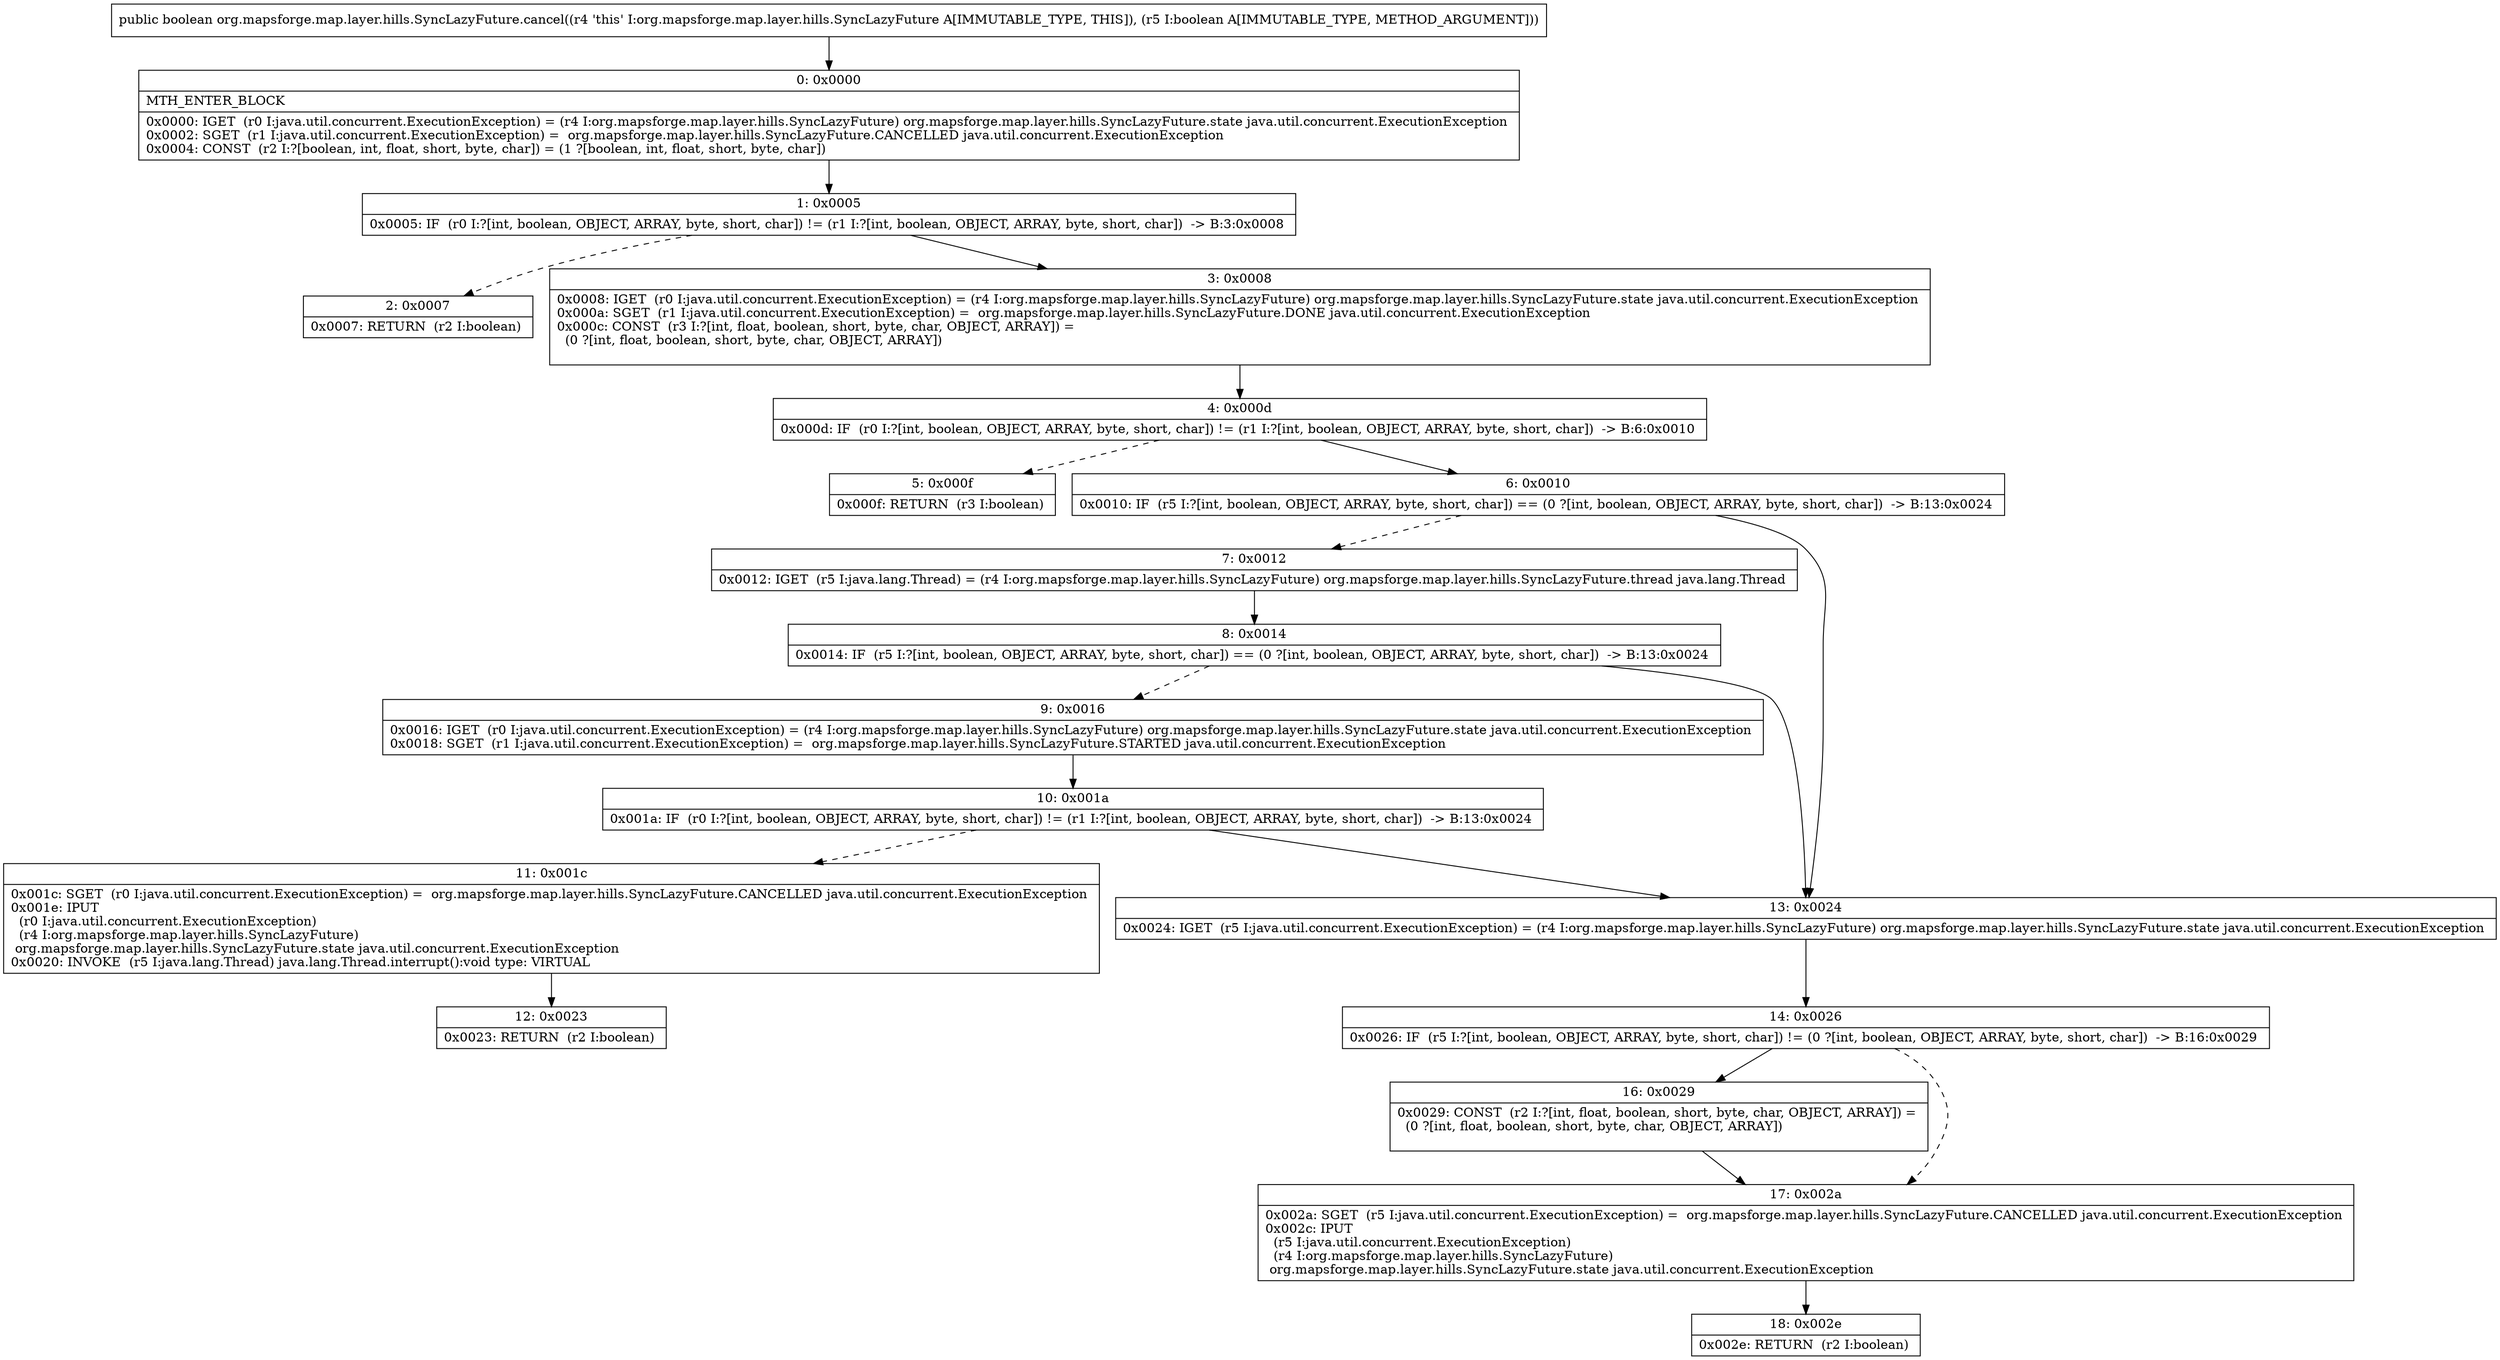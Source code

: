 digraph "CFG fororg.mapsforge.map.layer.hills.SyncLazyFuture.cancel(Z)Z" {
Node_0 [shape=record,label="{0\:\ 0x0000|MTH_ENTER_BLOCK\l|0x0000: IGET  (r0 I:java.util.concurrent.ExecutionException) = (r4 I:org.mapsforge.map.layer.hills.SyncLazyFuture) org.mapsforge.map.layer.hills.SyncLazyFuture.state java.util.concurrent.ExecutionException \l0x0002: SGET  (r1 I:java.util.concurrent.ExecutionException) =  org.mapsforge.map.layer.hills.SyncLazyFuture.CANCELLED java.util.concurrent.ExecutionException \l0x0004: CONST  (r2 I:?[boolean, int, float, short, byte, char]) = (1 ?[boolean, int, float, short, byte, char]) \l}"];
Node_1 [shape=record,label="{1\:\ 0x0005|0x0005: IF  (r0 I:?[int, boolean, OBJECT, ARRAY, byte, short, char]) != (r1 I:?[int, boolean, OBJECT, ARRAY, byte, short, char])  \-\> B:3:0x0008 \l}"];
Node_2 [shape=record,label="{2\:\ 0x0007|0x0007: RETURN  (r2 I:boolean) \l}"];
Node_3 [shape=record,label="{3\:\ 0x0008|0x0008: IGET  (r0 I:java.util.concurrent.ExecutionException) = (r4 I:org.mapsforge.map.layer.hills.SyncLazyFuture) org.mapsforge.map.layer.hills.SyncLazyFuture.state java.util.concurrent.ExecutionException \l0x000a: SGET  (r1 I:java.util.concurrent.ExecutionException) =  org.mapsforge.map.layer.hills.SyncLazyFuture.DONE java.util.concurrent.ExecutionException \l0x000c: CONST  (r3 I:?[int, float, boolean, short, byte, char, OBJECT, ARRAY]) = \l  (0 ?[int, float, boolean, short, byte, char, OBJECT, ARRAY])\l \l}"];
Node_4 [shape=record,label="{4\:\ 0x000d|0x000d: IF  (r0 I:?[int, boolean, OBJECT, ARRAY, byte, short, char]) != (r1 I:?[int, boolean, OBJECT, ARRAY, byte, short, char])  \-\> B:6:0x0010 \l}"];
Node_5 [shape=record,label="{5\:\ 0x000f|0x000f: RETURN  (r3 I:boolean) \l}"];
Node_6 [shape=record,label="{6\:\ 0x0010|0x0010: IF  (r5 I:?[int, boolean, OBJECT, ARRAY, byte, short, char]) == (0 ?[int, boolean, OBJECT, ARRAY, byte, short, char])  \-\> B:13:0x0024 \l}"];
Node_7 [shape=record,label="{7\:\ 0x0012|0x0012: IGET  (r5 I:java.lang.Thread) = (r4 I:org.mapsforge.map.layer.hills.SyncLazyFuture) org.mapsforge.map.layer.hills.SyncLazyFuture.thread java.lang.Thread \l}"];
Node_8 [shape=record,label="{8\:\ 0x0014|0x0014: IF  (r5 I:?[int, boolean, OBJECT, ARRAY, byte, short, char]) == (0 ?[int, boolean, OBJECT, ARRAY, byte, short, char])  \-\> B:13:0x0024 \l}"];
Node_9 [shape=record,label="{9\:\ 0x0016|0x0016: IGET  (r0 I:java.util.concurrent.ExecutionException) = (r4 I:org.mapsforge.map.layer.hills.SyncLazyFuture) org.mapsforge.map.layer.hills.SyncLazyFuture.state java.util.concurrent.ExecutionException \l0x0018: SGET  (r1 I:java.util.concurrent.ExecutionException) =  org.mapsforge.map.layer.hills.SyncLazyFuture.STARTED java.util.concurrent.ExecutionException \l}"];
Node_10 [shape=record,label="{10\:\ 0x001a|0x001a: IF  (r0 I:?[int, boolean, OBJECT, ARRAY, byte, short, char]) != (r1 I:?[int, boolean, OBJECT, ARRAY, byte, short, char])  \-\> B:13:0x0024 \l}"];
Node_11 [shape=record,label="{11\:\ 0x001c|0x001c: SGET  (r0 I:java.util.concurrent.ExecutionException) =  org.mapsforge.map.layer.hills.SyncLazyFuture.CANCELLED java.util.concurrent.ExecutionException \l0x001e: IPUT  \l  (r0 I:java.util.concurrent.ExecutionException)\l  (r4 I:org.mapsforge.map.layer.hills.SyncLazyFuture)\l org.mapsforge.map.layer.hills.SyncLazyFuture.state java.util.concurrent.ExecutionException \l0x0020: INVOKE  (r5 I:java.lang.Thread) java.lang.Thread.interrupt():void type: VIRTUAL \l}"];
Node_12 [shape=record,label="{12\:\ 0x0023|0x0023: RETURN  (r2 I:boolean) \l}"];
Node_13 [shape=record,label="{13\:\ 0x0024|0x0024: IGET  (r5 I:java.util.concurrent.ExecutionException) = (r4 I:org.mapsforge.map.layer.hills.SyncLazyFuture) org.mapsforge.map.layer.hills.SyncLazyFuture.state java.util.concurrent.ExecutionException \l}"];
Node_14 [shape=record,label="{14\:\ 0x0026|0x0026: IF  (r5 I:?[int, boolean, OBJECT, ARRAY, byte, short, char]) != (0 ?[int, boolean, OBJECT, ARRAY, byte, short, char])  \-\> B:16:0x0029 \l}"];
Node_16 [shape=record,label="{16\:\ 0x0029|0x0029: CONST  (r2 I:?[int, float, boolean, short, byte, char, OBJECT, ARRAY]) = \l  (0 ?[int, float, boolean, short, byte, char, OBJECT, ARRAY])\l \l}"];
Node_17 [shape=record,label="{17\:\ 0x002a|0x002a: SGET  (r5 I:java.util.concurrent.ExecutionException) =  org.mapsforge.map.layer.hills.SyncLazyFuture.CANCELLED java.util.concurrent.ExecutionException \l0x002c: IPUT  \l  (r5 I:java.util.concurrent.ExecutionException)\l  (r4 I:org.mapsforge.map.layer.hills.SyncLazyFuture)\l org.mapsforge.map.layer.hills.SyncLazyFuture.state java.util.concurrent.ExecutionException \l}"];
Node_18 [shape=record,label="{18\:\ 0x002e|0x002e: RETURN  (r2 I:boolean) \l}"];
MethodNode[shape=record,label="{public boolean org.mapsforge.map.layer.hills.SyncLazyFuture.cancel((r4 'this' I:org.mapsforge.map.layer.hills.SyncLazyFuture A[IMMUTABLE_TYPE, THIS]), (r5 I:boolean A[IMMUTABLE_TYPE, METHOD_ARGUMENT])) }"];
MethodNode -> Node_0;
Node_0 -> Node_1;
Node_1 -> Node_2[style=dashed];
Node_1 -> Node_3;
Node_3 -> Node_4;
Node_4 -> Node_5[style=dashed];
Node_4 -> Node_6;
Node_6 -> Node_7[style=dashed];
Node_6 -> Node_13;
Node_7 -> Node_8;
Node_8 -> Node_9[style=dashed];
Node_8 -> Node_13;
Node_9 -> Node_10;
Node_10 -> Node_11[style=dashed];
Node_10 -> Node_13;
Node_11 -> Node_12;
Node_13 -> Node_14;
Node_14 -> Node_16;
Node_14 -> Node_17[style=dashed];
Node_16 -> Node_17;
Node_17 -> Node_18;
}

